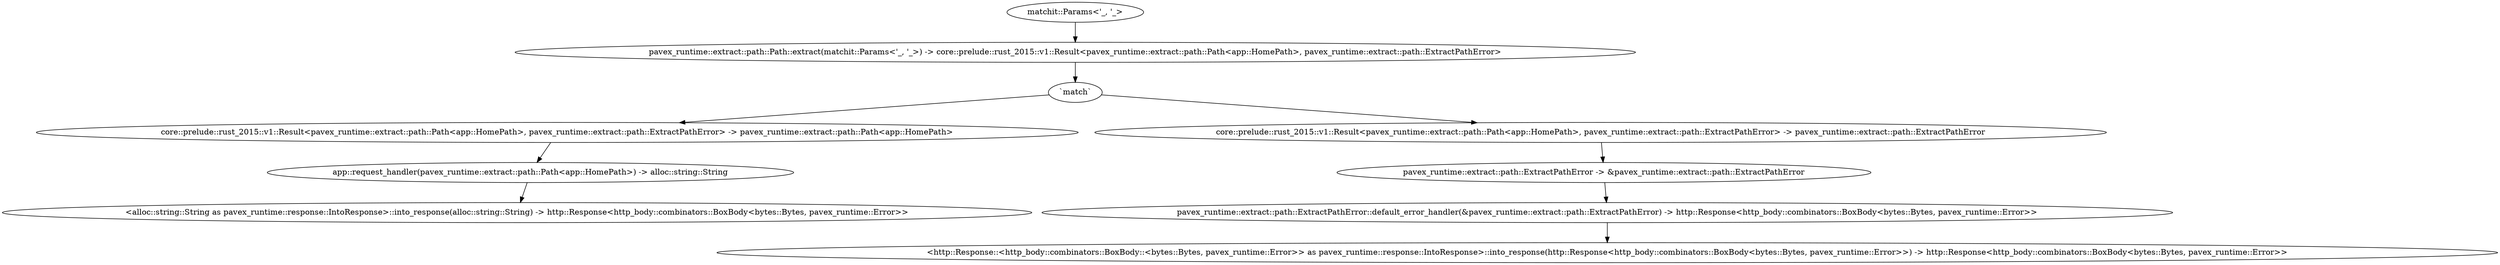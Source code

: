 digraph "GET /home/:home_id" {
    0 [ label = "app::request_handler(pavex_runtime::extract::path::Path<app::HomePath>) -> alloc::string::String"]
    1 [ label = "core::prelude::rust_2015::v1::Result<pavex_runtime::extract::path::Path<app::HomePath>, pavex_runtime::extract::path::ExtractPathError> -> pavex_runtime::extract::path::Path<app::HomePath>"]
    2 [ label = "pavex_runtime::extract::path::Path::extract(matchit::Params<'_, '_>) -> core::prelude::rust_2015::v1::Result<pavex_runtime::extract::path::Path<app::HomePath>, pavex_runtime::extract::path::ExtractPathError>"]
    3 [ label = "matchit::Params<'_, '_>"]
    4 [ label = "<alloc::string::String as pavex_runtime::response::IntoResponse>::into_response(alloc::string::String) -> http::Response<http_body::combinators::BoxBody<bytes::Bytes, pavex_runtime::Error>>"]
    5 [ label = "core::prelude::rust_2015::v1::Result<pavex_runtime::extract::path::Path<app::HomePath>, pavex_runtime::extract::path::ExtractPathError> -> pavex_runtime::extract::path::ExtractPathError"]
    6 [ label = "pavex_runtime::extract::path::ExtractPathError -> &pavex_runtime::extract::path::ExtractPathError"]
    7 [ label = "pavex_runtime::extract::path::ExtractPathError::default_error_handler(&pavex_runtime::extract::path::ExtractPathError) -> http::Response<http_body::combinators::BoxBody<bytes::Bytes, pavex_runtime::Error>>"]
    8 [ label = "<http::Response::<http_body::combinators::BoxBody::<bytes::Bytes, pavex_runtime::Error>> as pavex_runtime::response::IntoResponse>::into_response(http::Response<http_body::combinators::BoxBody<bytes::Bytes, pavex_runtime::Error>>) -> http::Response<http_body::combinators::BoxBody<bytes::Bytes, pavex_runtime::Error>>"]
    9 [ label = "`match`"]
    1 -> 0 [ ]
    9 -> 5 [ ]
    3 -> 2 [ ]
    0 -> 4 [ ]
    9 -> 1 [ ]
    5 -> 6 [ ]
    6 -> 7 [ ]
    7 -> 8 [ ]
    2 -> 9 [ ]
}
digraph app_state {
    0 [ label = "crate::ApplicationState() -> crate::ApplicationState"]
}